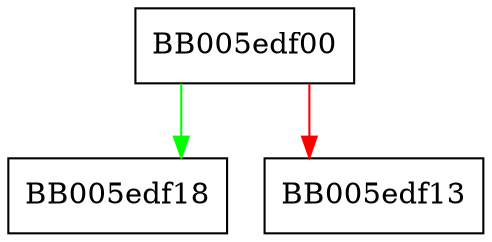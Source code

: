 digraph CRYPTO_free {
  node [shape="box"];
  graph [splines=ortho];
  BB005edf00 -> BB005edf18 [color="green"];
  BB005edf00 -> BB005edf13 [color="red"];
}